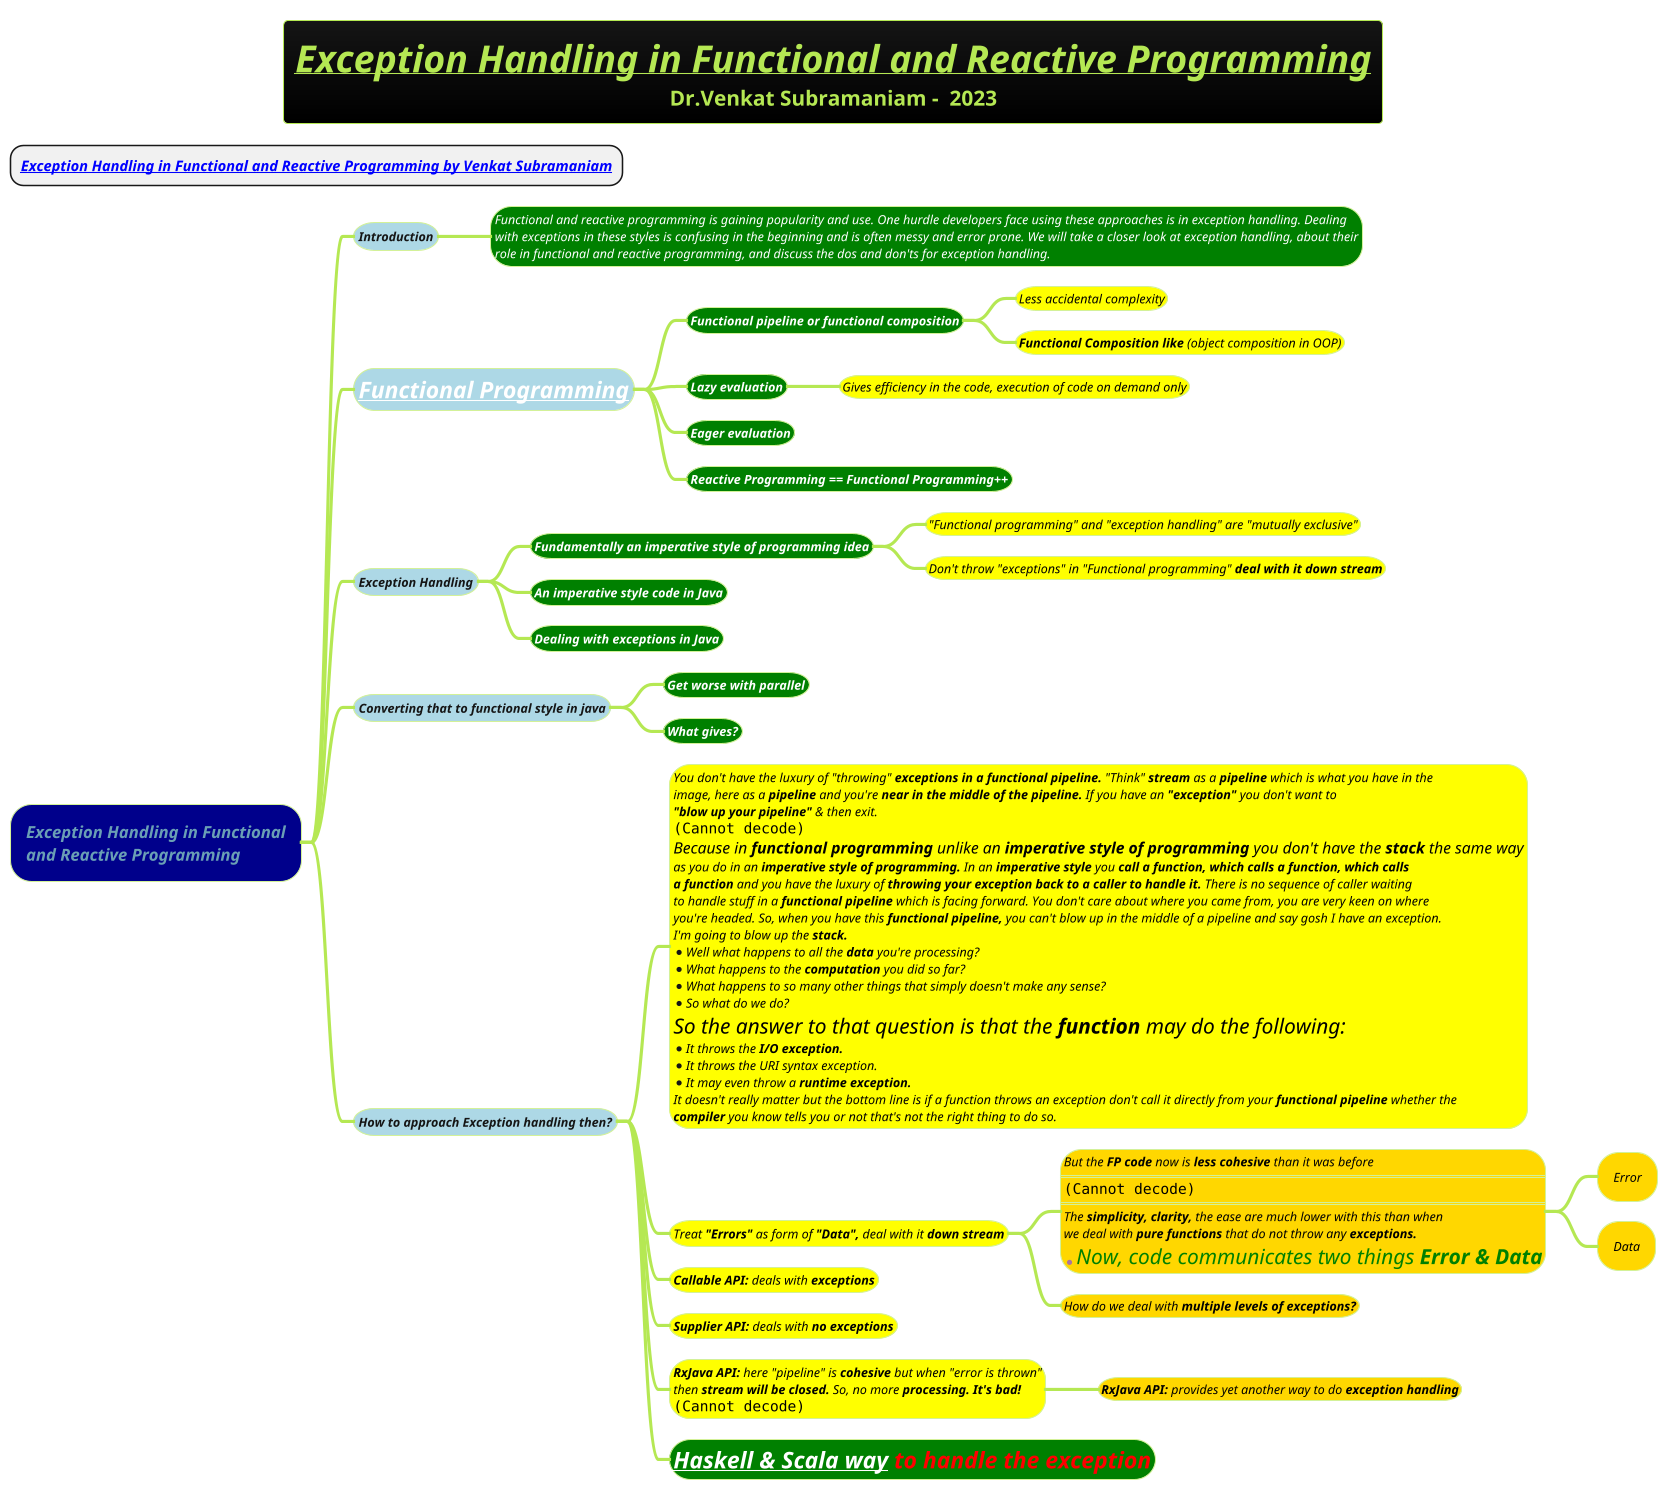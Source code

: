 @startmindmap
title =<i><b><u>Exception Handling in Functional and Reactive Programming\nDr.Venkat Subramaniam -  2023
* <i><b>[[https://www.youtube.com/watch?v=1qdANLdLddk&list=LL&index=2&t=2166s&ab_channel=DevoxxUK Exception Handling in Functional and Reactive Programming by Venkat Subramaniam]]
!theme hacker

*[#darkblue] <i>Exception Handling in Functional\n<i>and Reactive Programming
**[#lightblue] <i><color #blac><size:12>Introduction
***[#green]:<i><color #white><size:12>Functional and reactive programming is gaining popularity and use. One hurdle developers face using these approaches is in exception handling. Dealing
<i><color #white><size:12>with exceptions in these styles is confusing in the beginning and is often messy and error prone. We will take a closer look at exception handling, about their
<i><color #white><size:12>role in functional and reactive programming, and discuss the dos and don'ts for exception handling.;

**[#lightblue] <i><color #blac><size:22>[[docs/3-programming-languages/Venkat-Subramaniam/Imperative-vs-Functional-Which-one-to-Choose.puml Functional Programming]]
***[#green] <i><color #white><size:12><b>Functional pipeline or functional composition
****[#yellow] <i><color #black><size:12>Less accidental complexity
****[#yellow] <i><color #black><size:12><b>Functional Composition like</b> (object composition in OOP)
***[#green] <i><color #white><size:12><b>Lazy evaluation
****[#yellow] <i><color #black><size:12>Gives efficiency in the code, execution of code on demand only
***[#green] <i><color #white><size:12><b>Eager evaluation
***[#green] <i><color #white><size:12><b>Reactive Programming == Functional Programming++
**[#lightblue] <i><color #blac><size:12>Exception Handling
***[#green] <i><color #white><size:12><b>Fundamentally an imperative style of programming idea
****[#yellow] <i><color #black><size:12>"Functional programming" and "exception handling" are "mutually exclusive"
****[#yellow] <i><color #black><size:12>Don't throw "exceptions" in "Functional programming" <b>deal with it down stream
***[#green] <i><color #white><size:12><b>An imperative style code in Java
***[#green] <i><color #white><size:12><b>Dealing with exceptions in Java
**[#lightblue] <i><color #blac><size:12>Converting that to functional style in java
***[#green] <i><color #white><size:12><b>Get worse with parallel
***[#green] <i><color #white><size:12><b>What gives?
**[#lightblue] <i><color #blac><size:12>How to approach Exception handling then?
***[#yellow]:<i><color #black><size:12>You don't have the luxury of "throwing" <b>exceptions in a functional pipeline.</b> "Think" <b>stream</b> as a <b>pipeline</b> which is what you have in the
<i><color #black><size:12>image, here as a <b>pipeline</b> and you're <b>near in the middle of the pipeline.</b> If you have an <b>"exception"</b> you don't want to
<i><color #black><size:12><b>"blow up your pipeline" </b>& then exit.
<img:images/img_20.png{scale=0.6}>
<i><color #black><size:15>Because in <b>functional programming</b> unlike an <b>imperative style of programming</b> you don't have the <b>stack</b> the same way
<i><color #black><size:12>as you do in an <b>imperative style of programming.</b> In an <b>imperative style</b> you <b>call a function, which calls a function, which calls
<i><color #black><size:12><b>a function</b> and you have the luxury of <b>throwing your exception back to a caller to handle it.</b> There is no sequence of caller waiting
<i><color #black><size:12>to handle stuff in a <b>functional pipeline</b> which is facing forward. You don't care about where you came from, you are very keen on where
<i><color #black><size:12>you're headed. So, when you have this <b>functional pipeline,</b> you can't blow up in the middle of a pipeline and say gosh I have an exception.
<i><color #black><size:12>I'm going to blow up the <b>stack.</b>
*<i><color #black><size:12>Well what happens to all the <b>data</b> you're processing?
*<i><color #black><size:12>What happens to the <b>computation</b> you did so far?
*<i><color #black><size:12>What happens to so many other things that simply doesn't make any sense?
*<i><color #black><size:12>So what do we do?
<i><color #black><size:20>So the answer to that question is that the <b>function</b> may do the following:
*<i><color #black><size:12>It throws the <b>I/O exception.</b>
*<i><color #black><size:12>It throws the URI syntax exception.
*<i><color #black><size:12>It may even throw a <b>runtime exception.</b>
<i><color #black><size:12>It doesn't really matter but the bottom line is if a function throws an exception don't call it directly from your <b>functional pipeline</b> whether the
<i><color #black><size:12><b>compiler</b> you know tells you or not that's not the right thing to do so.;
***[#yellow] <i><color #black><size:12>Treat <b>"Errors"</b> as form of <b>"Data",</b> deal with it <b>down stream
****[#Gold]:<i><color #black><size:12>But the <b>FP code</b> now is <b>less cohesive</b> than it was before
====
<img:images/img_21.png{scale=0.65}>
====
<i><color #black><size:12>The <b>simplicity, clarity,</b> the ease are much lower with this than when
<i><color #black><size:12>we deal with <b>pure functions</b> that do not throw any <b>exceptions.
*<i><color #green><size:20>Now, code communicates two things <b>Error & Data;
*****[#Gold] <i><color #black><size:12>Error
*****[#Gold] <i><color #black><size:12>Data
****[#Gold] <i><color #black><size:12>How do we deal with <b>multiple levels of exceptions?
***[#yellow] <i><color #black><size:12><b>Callable API:</b> deals with <b>exceptions
***[#yellow] <i><color #black><size:12><b>Supplier API:</b> deals with <b>no exceptions
***[#yellow] <i><color #black><size:12><b>RxJava API:</b> here "pipeline" is <b>cohesive</b> but when "error is thrown"\n<i><color #black><size:12>then <b>stream will be closed.</b> So, no more <b>processing. It's bad!\n<img:images/img_22.png{scale=1.0}>
****[#Gold] <i><color #black><size:12><b>RxJava API:</b> provides yet another way to do <b>exception handling
***[#green] <i><color #red><size:22><b>[[Exception-Handling-in-haskell-and-scala.puml Haskell & Scala way]] to handle the exception
@endmindmap
